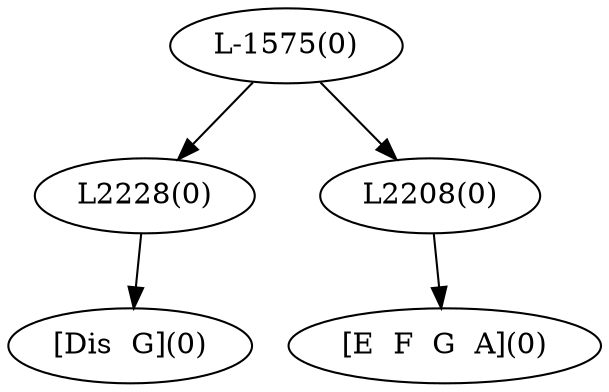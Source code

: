digraph sample{
"L2228(0)"->"[Dis  G](0)"
"L2208(0)"->"[E  F  G  A](0)"
"L-1575(0)"->"L2228(0)"
"L-1575(0)"->"L2208(0)"
{rank = min; "L-1575(0)"}
{rank = same; "L2228(0)"; "L2208(0)";}
{rank = max; "[Dis  G](0)"; "[E  F  G  A](0)";}
}